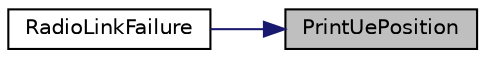 digraph "PrintUePosition"
{
 // LATEX_PDF_SIZE
  edge [fontname="Helvetica",fontsize="10",labelfontname="Helvetica",labelfontsize="10"];
  node [fontname="Helvetica",fontsize="10",shape=record];
  rankdir="RL";
  Node1 [label="PrintUePosition",height=0.2,width=0.4,color="black", fillcolor="grey75", style="filled", fontcolor="black",tooltip=" "];
  Node1 -> Node2 [dir="back",color="midnightblue",fontsize="10",style="solid",fontname="Helvetica"];
  Node2 [label="RadioLinkFailure",height=0.2,width=0.4,color="black", fillcolor="white", style="filled",URL="$lena-radio-link-failure_8cc.html#adedb0860506307e6d10e65a71821360f",tooltip=" "];
}

